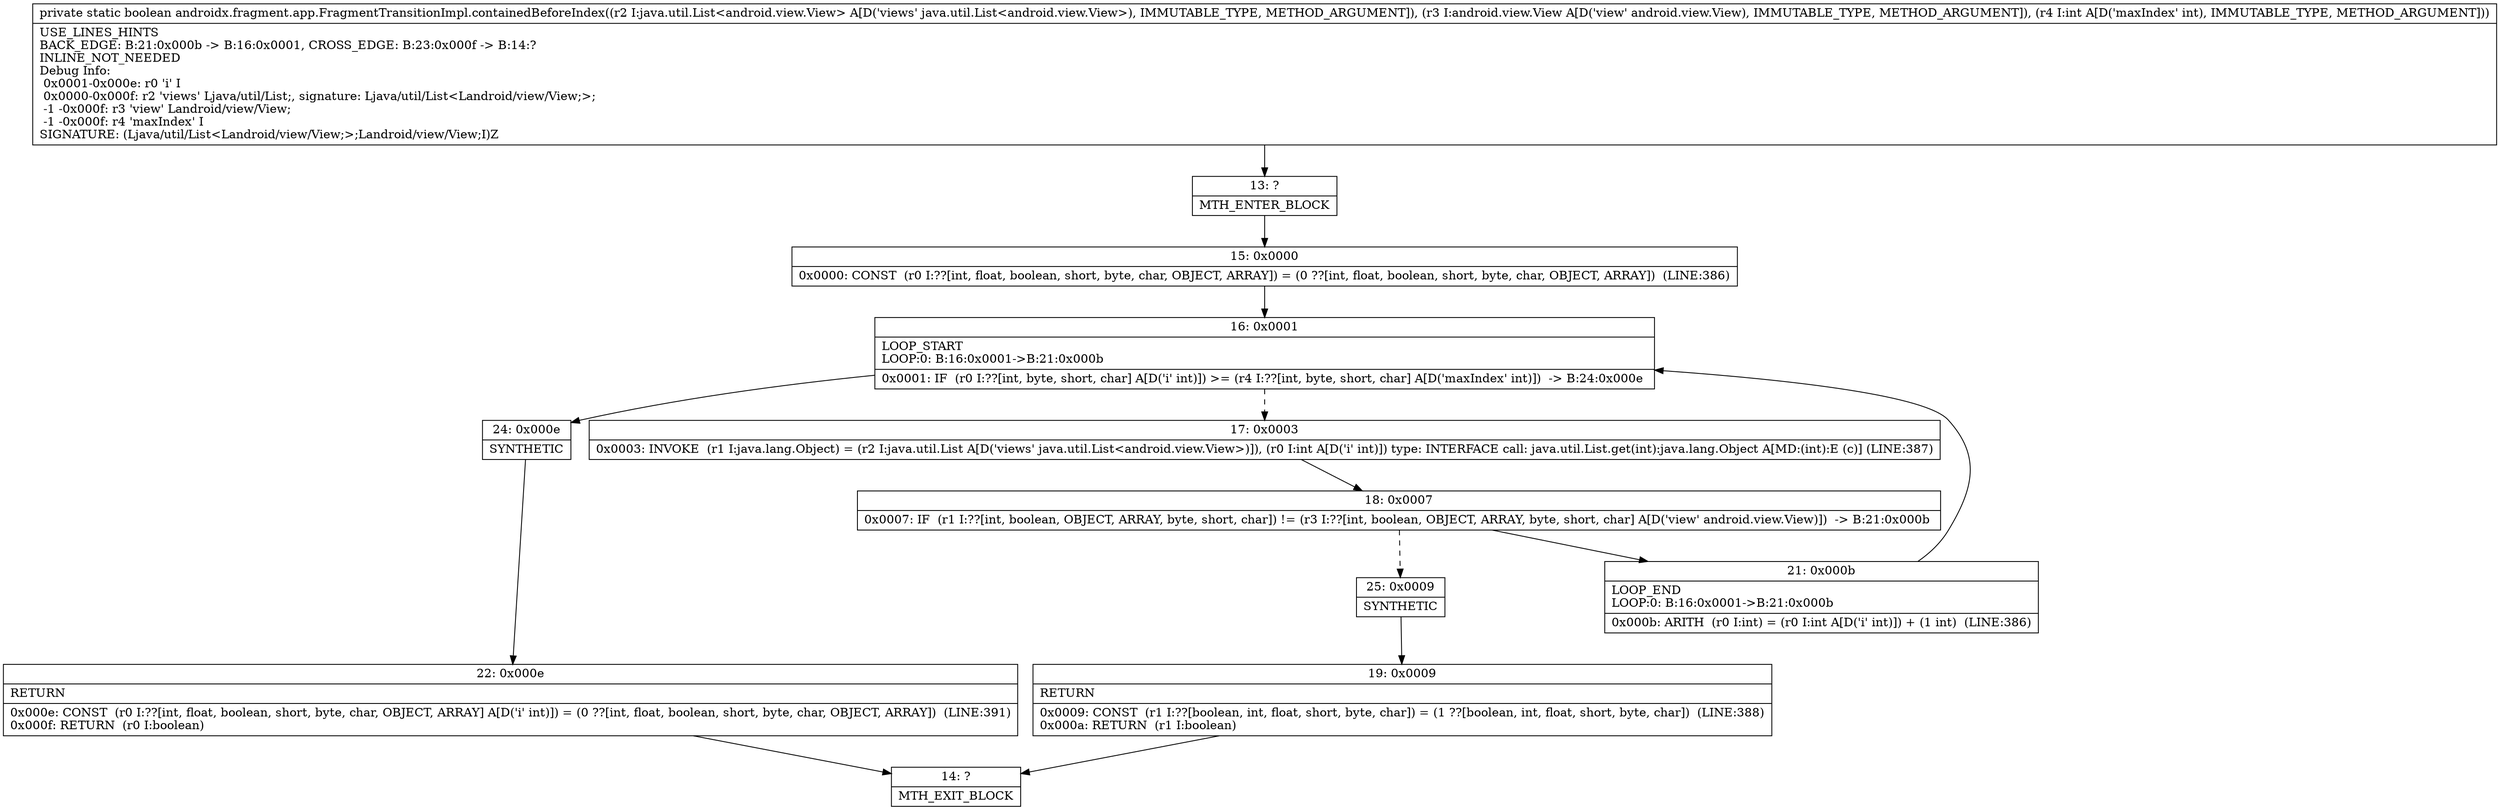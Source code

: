 digraph "CFG forandroidx.fragment.app.FragmentTransitionImpl.containedBeforeIndex(Ljava\/util\/List;Landroid\/view\/View;I)Z" {
Node_13 [shape=record,label="{13\:\ ?|MTH_ENTER_BLOCK\l}"];
Node_15 [shape=record,label="{15\:\ 0x0000|0x0000: CONST  (r0 I:??[int, float, boolean, short, byte, char, OBJECT, ARRAY]) = (0 ??[int, float, boolean, short, byte, char, OBJECT, ARRAY])  (LINE:386)\l}"];
Node_16 [shape=record,label="{16\:\ 0x0001|LOOP_START\lLOOP:0: B:16:0x0001\-\>B:21:0x000b\l|0x0001: IF  (r0 I:??[int, byte, short, char] A[D('i' int)]) \>= (r4 I:??[int, byte, short, char] A[D('maxIndex' int)])  \-\> B:24:0x000e \l}"];
Node_17 [shape=record,label="{17\:\ 0x0003|0x0003: INVOKE  (r1 I:java.lang.Object) = (r2 I:java.util.List A[D('views' java.util.List\<android.view.View\>)]), (r0 I:int A[D('i' int)]) type: INTERFACE call: java.util.List.get(int):java.lang.Object A[MD:(int):E (c)] (LINE:387)\l}"];
Node_18 [shape=record,label="{18\:\ 0x0007|0x0007: IF  (r1 I:??[int, boolean, OBJECT, ARRAY, byte, short, char]) != (r3 I:??[int, boolean, OBJECT, ARRAY, byte, short, char] A[D('view' android.view.View)])  \-\> B:21:0x000b \l}"];
Node_21 [shape=record,label="{21\:\ 0x000b|LOOP_END\lLOOP:0: B:16:0x0001\-\>B:21:0x000b\l|0x000b: ARITH  (r0 I:int) = (r0 I:int A[D('i' int)]) + (1 int)  (LINE:386)\l}"];
Node_25 [shape=record,label="{25\:\ 0x0009|SYNTHETIC\l}"];
Node_19 [shape=record,label="{19\:\ 0x0009|RETURN\l|0x0009: CONST  (r1 I:??[boolean, int, float, short, byte, char]) = (1 ??[boolean, int, float, short, byte, char])  (LINE:388)\l0x000a: RETURN  (r1 I:boolean) \l}"];
Node_14 [shape=record,label="{14\:\ ?|MTH_EXIT_BLOCK\l}"];
Node_24 [shape=record,label="{24\:\ 0x000e|SYNTHETIC\l}"];
Node_22 [shape=record,label="{22\:\ 0x000e|RETURN\l|0x000e: CONST  (r0 I:??[int, float, boolean, short, byte, char, OBJECT, ARRAY] A[D('i' int)]) = (0 ??[int, float, boolean, short, byte, char, OBJECT, ARRAY])  (LINE:391)\l0x000f: RETURN  (r0 I:boolean) \l}"];
MethodNode[shape=record,label="{private static boolean androidx.fragment.app.FragmentTransitionImpl.containedBeforeIndex((r2 I:java.util.List\<android.view.View\> A[D('views' java.util.List\<android.view.View\>), IMMUTABLE_TYPE, METHOD_ARGUMENT]), (r3 I:android.view.View A[D('view' android.view.View), IMMUTABLE_TYPE, METHOD_ARGUMENT]), (r4 I:int A[D('maxIndex' int), IMMUTABLE_TYPE, METHOD_ARGUMENT]))  | USE_LINES_HINTS\lBACK_EDGE: B:21:0x000b \-\> B:16:0x0001, CROSS_EDGE: B:23:0x000f \-\> B:14:?\lINLINE_NOT_NEEDED\lDebug Info:\l  0x0001\-0x000e: r0 'i' I\l  0x0000\-0x000f: r2 'views' Ljava\/util\/List;, signature: Ljava\/util\/List\<Landroid\/view\/View;\>;\l  \-1 \-0x000f: r3 'view' Landroid\/view\/View;\l  \-1 \-0x000f: r4 'maxIndex' I\lSIGNATURE: (Ljava\/util\/List\<Landroid\/view\/View;\>;Landroid\/view\/View;I)Z\l}"];
MethodNode -> Node_13;Node_13 -> Node_15;
Node_15 -> Node_16;
Node_16 -> Node_17[style=dashed];
Node_16 -> Node_24;
Node_17 -> Node_18;
Node_18 -> Node_21;
Node_18 -> Node_25[style=dashed];
Node_21 -> Node_16;
Node_25 -> Node_19;
Node_19 -> Node_14;
Node_24 -> Node_22;
Node_22 -> Node_14;
}

